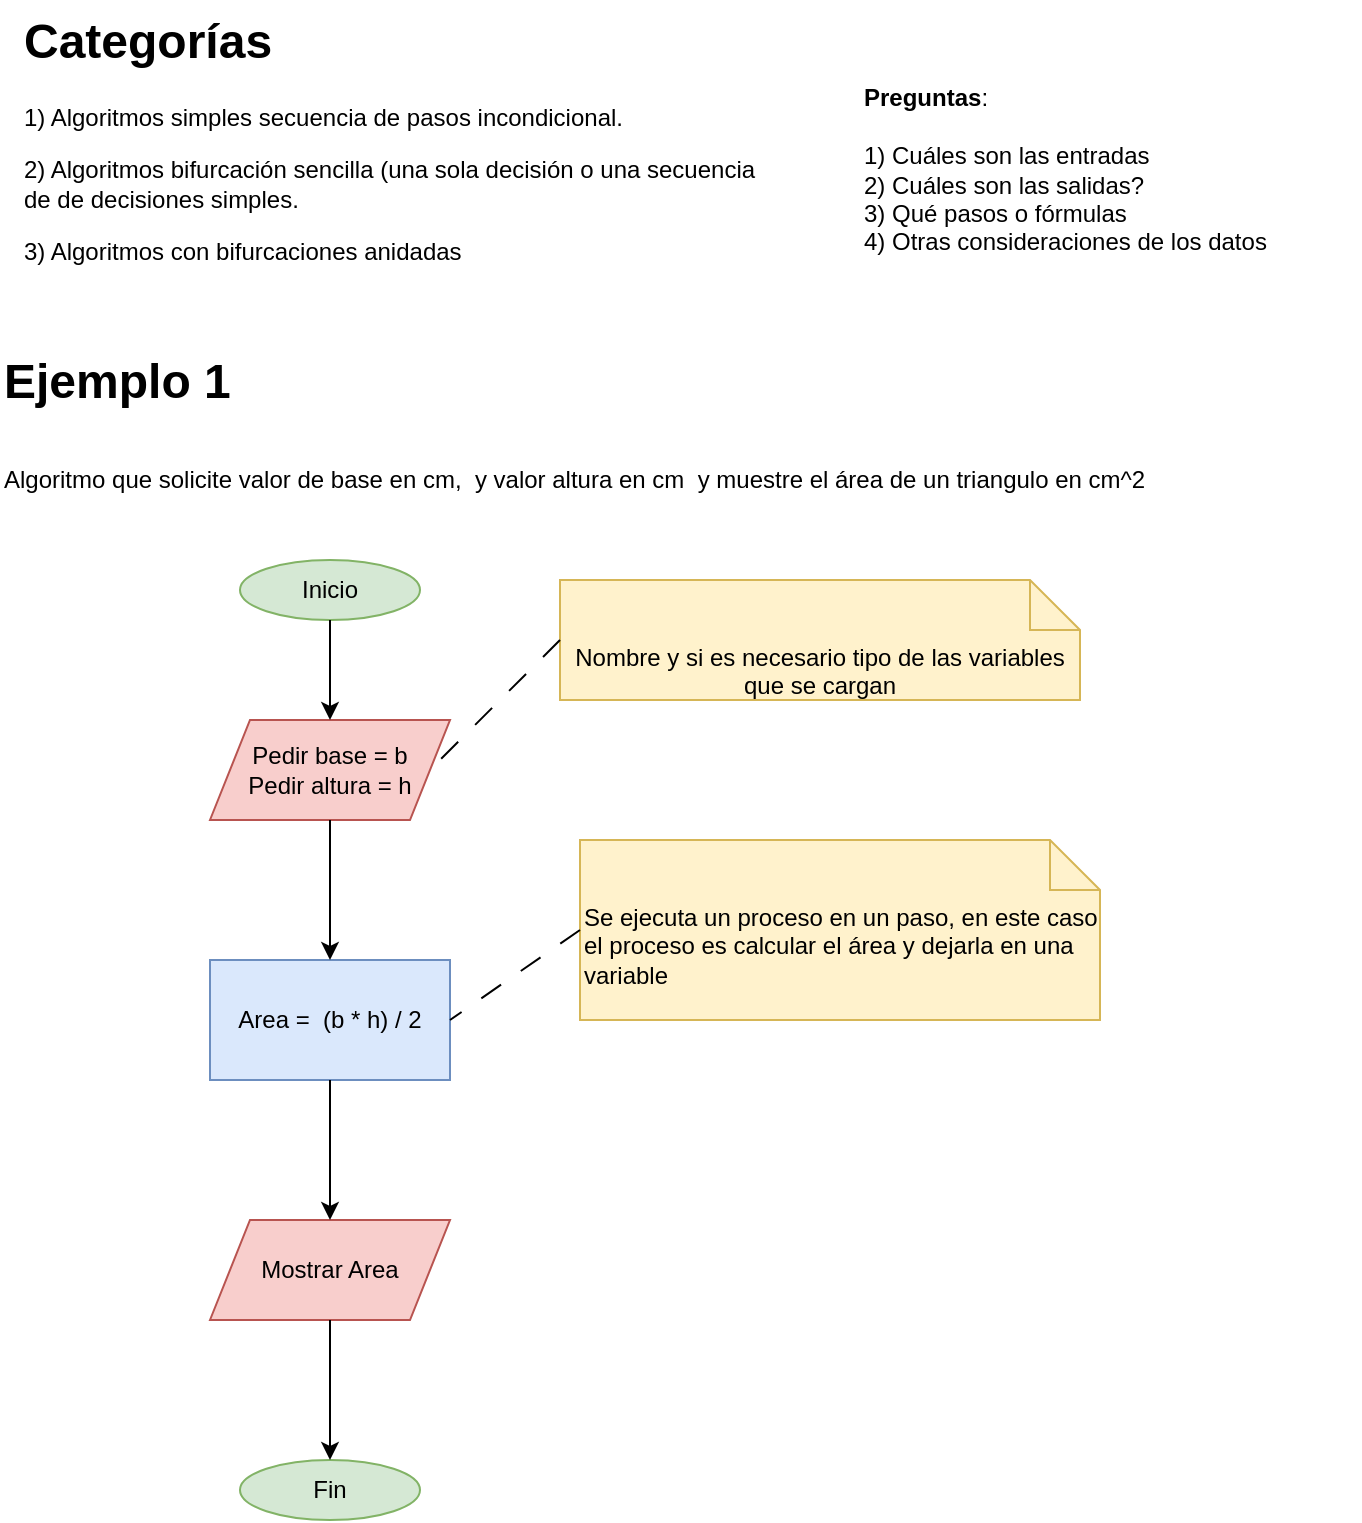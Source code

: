 <mxfile version="24.7.17" pages="4">
  <diagram name="Ej01" id="gvR9lcWLGUUtV0-4tiTC">
    <mxGraphModel dx="1914" dy="746" grid="1" gridSize="10" guides="1" tooltips="1" connect="1" arrows="1" fold="1" page="1" pageScale="1" pageWidth="850" pageHeight="1100" math="0" shadow="0">
      <root>
        <mxCell id="0" />
        <mxCell id="1" parent="0" />
        <mxCell id="eNNaxeApHNwDLzMNDK6x-1" value="&lt;h1 style=&quot;margin-top: 0px;&quot;&gt;Categorías&lt;/h1&gt;&lt;p&gt;1) Algoritmos simples secuencia de pasos incondicional.&lt;/p&gt;&lt;p&gt;2) Algoritmos bifurcación sencilla (una sola decisión o una secuencia de de decisiones simples.&lt;/p&gt;&lt;p&gt;3) Algoritmos con bifurcaciones anidadas&lt;/p&gt;&lt;p&gt;&lt;br&gt;&lt;/p&gt;" style="text;html=1;whiteSpace=wrap;overflow=hidden;rounded=0;" vertex="1" parent="1">
          <mxGeometry x="190" y="10" width="370" height="170" as="geometry" />
        </mxCell>
        <mxCell id="eNNaxeApHNwDLzMNDK6x-2" value="&lt;h1 style=&quot;margin-top: 0px;&quot;&gt;&lt;span style=&quot;background-color: initial;&quot;&gt;Ejemplo 1&lt;/span&gt;&lt;/h1&gt;&lt;h1 style=&quot;margin-top: 0px;&quot;&gt;&lt;span style=&quot;font-size: 12px; font-weight: 400;&quot;&gt;Algoritmo que solicite valor de base en cm,&amp;nbsp; y valor altura en cm&amp;nbsp; y muestre el área de un triangulo en cm^2&lt;/span&gt;&lt;/h1&gt;" style="text;html=1;whiteSpace=wrap;overflow=hidden;rounded=0;" vertex="1" parent="1">
          <mxGeometry x="180" y="180" width="585" height="100" as="geometry" />
        </mxCell>
        <mxCell id="eNNaxeApHNwDLzMNDK6x-3" value="&lt;b&gt;Preguntas&lt;/b&gt;:&lt;div&gt;&lt;br&gt;&lt;/div&gt;&lt;div&gt;1) Cuáles son las entradas&lt;br&gt;2) Cuáles son las salidas?&lt;br&gt;3) Qué pasos o fórmulas&lt;br&gt;4) Otras consideraciones de los datos&lt;/div&gt;" style="text;html=1;align=left;verticalAlign=middle;whiteSpace=wrap;rounded=0;" vertex="1" parent="1">
          <mxGeometry x="610" y="30" width="250" height="130" as="geometry" />
        </mxCell>
        <mxCell id="eNNaxeApHNwDLzMNDK6x-4" value="Inicio" style="ellipse;whiteSpace=wrap;html=1;fillColor=#d5e8d4;strokeColor=#82b366;" vertex="1" parent="1">
          <mxGeometry x="300" y="290" width="90" height="30" as="geometry" />
        </mxCell>
        <mxCell id="eNNaxeApHNwDLzMNDK6x-5" value="Pedir base = b&lt;div&gt;Pedir altura = h&lt;/div&gt;" style="shape=parallelogram;perimeter=parallelogramPerimeter;whiteSpace=wrap;html=1;fixedSize=1;fillColor=#f8cecc;strokeColor=#b85450;" vertex="1" parent="1">
          <mxGeometry x="285" y="370" width="120" height="50" as="geometry" />
        </mxCell>
        <mxCell id="eNNaxeApHNwDLzMNDK6x-6" value="Nombre y si es necesario tipo de las variables que se cargan" style="shape=note2;boundedLbl=1;whiteSpace=wrap;html=1;size=25;verticalAlign=top;align=center;fillColor=#fff2cc;strokeColor=#d6b656;" vertex="1" parent="1">
          <mxGeometry x="460" y="300" width="260" height="60" as="geometry" />
        </mxCell>
        <mxCell id="eNNaxeApHNwDLzMNDK6x-7" value="" style="endArrow=none;html=1;rounded=0;exitX=0;exitY=0.5;exitDx=0;exitDy=0;exitPerimeter=0;entryX=1;entryY=0.5;entryDx=0;entryDy=0;dashed=1;dashPattern=12 12;endFill=0;" edge="1" parent="1" source="eNNaxeApHNwDLzMNDK6x-6" target="eNNaxeApHNwDLzMNDK6x-5">
          <mxGeometry width="50" height="50" relative="1" as="geometry">
            <mxPoint x="410" y="410" as="sourcePoint" />
            <mxPoint x="460" y="360" as="targetPoint" />
          </mxGeometry>
        </mxCell>
        <mxCell id="eNNaxeApHNwDLzMNDK6x-8" value="" style="endArrow=classic;html=1;rounded=0;exitX=0.5;exitY=1;exitDx=0;exitDy=0;entryX=0.5;entryY=0;entryDx=0;entryDy=0;" edge="1" parent="1" source="eNNaxeApHNwDLzMNDK6x-4" target="eNNaxeApHNwDLzMNDK6x-5">
          <mxGeometry width="50" height="50" relative="1" as="geometry">
            <mxPoint x="410" y="460" as="sourcePoint" />
            <mxPoint x="460" y="410" as="targetPoint" />
          </mxGeometry>
        </mxCell>
        <mxCell id="eNNaxeApHNwDLzMNDK6x-10" value="Area =&amp;nbsp; (b * h) / 2" style="rounded=0;whiteSpace=wrap;html=1;fillColor=#dae8fc;strokeColor=#6c8ebf;" vertex="1" parent="1">
          <mxGeometry x="285" y="490" width="120" height="60" as="geometry" />
        </mxCell>
        <mxCell id="eNNaxeApHNwDLzMNDK6x-11" value="" style="endArrow=classic;html=1;rounded=0;exitX=0.5;exitY=1;exitDx=0;exitDy=0;entryX=0.5;entryY=0;entryDx=0;entryDy=0;" edge="1" parent="1" source="eNNaxeApHNwDLzMNDK6x-5" target="eNNaxeApHNwDLzMNDK6x-10">
          <mxGeometry width="50" height="50" relative="1" as="geometry">
            <mxPoint x="460" y="490" as="sourcePoint" />
            <mxPoint x="510" y="440" as="targetPoint" />
          </mxGeometry>
        </mxCell>
        <mxCell id="eNNaxeApHNwDLzMNDK6x-12" value="Se ejecuta un proceso en un paso, en este caso el proceso es calcular el área y dejarla en una variable" style="shape=note2;boundedLbl=1;whiteSpace=wrap;html=1;size=25;verticalAlign=top;align=left;fillColor=#fff2cc;strokeColor=#d6b656;" vertex="1" parent="1">
          <mxGeometry x="470" y="430" width="260" height="90" as="geometry" />
        </mxCell>
        <mxCell id="eNNaxeApHNwDLzMNDK6x-13" value="" style="endArrow=none;html=1;rounded=0;exitX=0;exitY=0.5;exitDx=0;exitDy=0;exitPerimeter=0;entryX=1;entryY=0.5;entryDx=0;entryDy=0;dashed=1;dashPattern=12 12;endFill=0;" edge="1" parent="1" source="eNNaxeApHNwDLzMNDK6x-12" target="eNNaxeApHNwDLzMNDK6x-10">
          <mxGeometry width="50" height="50" relative="1" as="geometry">
            <mxPoint x="505" y="510" as="sourcePoint" />
            <mxPoint x="440" y="575" as="targetPoint" />
          </mxGeometry>
        </mxCell>
        <mxCell id="eNNaxeApHNwDLzMNDK6x-14" value="Mostrar Area" style="shape=parallelogram;perimeter=parallelogramPerimeter;whiteSpace=wrap;html=1;fixedSize=1;fillColor=#f8cecc;strokeColor=#b85450;" vertex="1" parent="1">
          <mxGeometry x="285" y="620" width="120" height="50" as="geometry" />
        </mxCell>
        <mxCell id="eNNaxeApHNwDLzMNDK6x-15" value="" style="endArrow=classic;html=1;rounded=0;exitX=0.5;exitY=1;exitDx=0;exitDy=0;entryX=0.5;entryY=0;entryDx=0;entryDy=0;" edge="1" parent="1" source="eNNaxeApHNwDLzMNDK6x-10" target="eNNaxeApHNwDLzMNDK6x-14">
          <mxGeometry width="50" height="50" relative="1" as="geometry">
            <mxPoint x="420" y="650" as="sourcePoint" />
            <mxPoint x="470" y="600" as="targetPoint" />
          </mxGeometry>
        </mxCell>
        <mxCell id="eNNaxeApHNwDLzMNDK6x-17" value="Fin" style="ellipse;whiteSpace=wrap;html=1;fillColor=#d5e8d4;strokeColor=#82b366;" vertex="1" parent="1">
          <mxGeometry x="300" y="740" width="90" height="30" as="geometry" />
        </mxCell>
        <mxCell id="eNNaxeApHNwDLzMNDK6x-22" value="" style="endArrow=classic;html=1;rounded=0;exitX=0.5;exitY=1;exitDx=0;exitDy=0;entryX=0.5;entryY=0;entryDx=0;entryDy=0;" edge="1" parent="1" source="eNNaxeApHNwDLzMNDK6x-14" target="eNNaxeApHNwDLzMNDK6x-17">
          <mxGeometry width="50" height="50" relative="1" as="geometry">
            <mxPoint x="460" y="690" as="sourcePoint" />
            <mxPoint x="510" y="640" as="targetPoint" />
          </mxGeometry>
        </mxCell>
      </root>
    </mxGraphModel>
  </diagram>
  <diagram id="E7kY9TZxMM1eOmPNejgh" name="Ej02">
    <mxGraphModel dx="1242" dy="622" grid="1" gridSize="10" guides="1" tooltips="1" connect="1" arrows="1" fold="1" page="1" pageScale="1" pageWidth="850" pageHeight="1100" math="0" shadow="0">
      <root>
        <mxCell id="0" />
        <mxCell id="1" parent="0" />
        <mxCell id="6cpL_3ekAFu8Evv3fVo5-1" value="&lt;span id=&quot;docs-internal-guid-0da68c1e-7fff-9758-93b4-5a673a0d1eb8&quot;&gt;&lt;p style=&quot;line-height:1.38;margin-top:0pt;margin-bottom:0pt;&quot; dir=&quot;ltr&quot;&gt;&lt;br&gt;&lt;/p&gt;&lt;/span&gt;" style="text;html=1;align=center;verticalAlign=middle;whiteSpace=wrap;rounded=0;" vertex="1" parent="1">
          <mxGeometry x="10" y="40" width="530" height="30" as="geometry" />
        </mxCell>
        <mxCell id="39bDDC7hJBlKOrmCwQ7o-1" value="&lt;h1 style=&quot;margin-top: 0px;&quot;&gt;&lt;span style=&quot;background-color: initial;&quot;&gt;Ejemplo 2&lt;/span&gt;&lt;/h1&gt;&lt;h1 style=&quot;margin-top: 0px;&quot;&gt;&lt;span style=&quot;font-size: 12px; font-weight: 400;&quot;&gt;Calcular e imprimir la suma y promedio de 4 números (&lt;/span&gt;&lt;span style=&quot;font-size: 12px;&quot;&gt;acumulador&lt;/span&gt;&lt;span style=&quot;font-size: 12px;&quot;&gt;&lt;span style=&quot;font-weight: 400;&quot;&gt;)&amp;nbsp;&lt;/span&gt;&lt;br&gt;acumulador&lt;/span&gt;&lt;span style=&quot;font-size: 12px; font-weight: 400;&quot;&gt; = variable que lleva el cálculo de algún valor a lo largo de los pasos del algoritmo&lt;br&gt;&lt;br&gt;&lt;/span&gt;&lt;/h1&gt;&lt;div&gt;&lt;span style=&quot;font-size: 12px; font-weight: 400;&quot;&gt;&amp;nbsp; &amp;nbsp; &amp;nbsp; &amp;nbsp;&amp;nbsp;&lt;/span&gt;&lt;/div&gt;&lt;h1 style=&quot;margin-top: 0px;&quot;&gt;&lt;br&gt;&lt;/h1&gt;" style="text;html=1;whiteSpace=wrap;overflow=hidden;rounded=0;" vertex="1" parent="1">
          <mxGeometry x="30" y="30" width="590" height="120" as="geometry" />
        </mxCell>
        <mxCell id="F-HydOEPbcyujN-EABvA-1" value="Inicio" style="ellipse;whiteSpace=wrap;html=1;fillColor=#d5e8d4;strokeColor=#82b366;" vertex="1" parent="1">
          <mxGeometry x="30" y="180" width="90" height="30" as="geometry" />
        </mxCell>
        <mxCell id="IbAT1s43pq5PvNWWX5rA-1" value="Fin" style="ellipse;whiteSpace=wrap;html=1;fillColor=#d5e8d4;strokeColor=#82b366;" vertex="1" parent="1">
          <mxGeometry x="30" y="230" width="90" height="30" as="geometry" />
        </mxCell>
        <mxCell id="bYXZvtWg1J8Y0zEOTFwA-1" value="Pedir v1" style="shape=parallelogram;perimeter=parallelogramPerimeter;whiteSpace=wrap;html=1;fixedSize=1;fillColor=#f8cecc;strokeColor=#b85450;" vertex="1" parent="1">
          <mxGeometry x="325" y="350" width="120" height="50" as="geometry" />
        </mxCell>
        <mxCell id="FpBgJIiLAKac_dRpIhcQ-1" value="Area =&amp;nbsp; (b * h) / 2" style="rounded=0;whiteSpace=wrap;html=1;fillColor=#dae8fc;strokeColor=#6c8ebf;" vertex="1" parent="1">
          <mxGeometry x="30" y="370" width="120" height="60" as="geometry" />
        </mxCell>
        <mxCell id="FpBgJIiLAKac_dRpIhcQ-2" value="Inicio" style="ellipse;whiteSpace=wrap;html=1;fillColor=#d5e8d4;strokeColor=#82b366;" vertex="1" parent="1">
          <mxGeometry x="340" y="160" width="90" height="30" as="geometry" />
        </mxCell>
        <mxCell id="tCx-ndb7GRuOgV1fAfH6-1" value="En cada paso del cálculo se pide un único valor" style="shape=note2;boundedLbl=1;whiteSpace=wrap;html=1;size=25;verticalAlign=top;align=left;fillColor=#fff2cc;strokeColor=#d6b656;" vertex="1" parent="1">
          <mxGeometry x="660" y="280" width="260" height="90" as="geometry" />
        </mxCell>
        <mxCell id="tCx-ndb7GRuOgV1fAfH6-2" value="" style="endArrow=none;html=1;rounded=0;exitX=0;exitY=0.5;exitDx=0;exitDy=0;exitPerimeter=0;entryX=1;entryY=0.5;entryDx=0;entryDy=0;dashed=1;dashPattern=12 12;endFill=0;" edge="1" parent="1" source="tCx-ndb7GRuOgV1fAfH6-1" target="bYXZvtWg1J8Y0zEOTFwA-1">
          <mxGeometry width="50" height="50" relative="1" as="geometry">
            <mxPoint x="590" y="260" as="sourcePoint" />
            <mxPoint x="490" y="270" as="targetPoint" />
          </mxGeometry>
        </mxCell>
        <mxCell id="tCx-ndb7GRuOgV1fAfH6-3" value="Pedir v1" style="shape=parallelogram;perimeter=parallelogramPerimeter;whiteSpace=wrap;html=1;fixedSize=1;fillColor=#f8cecc;strokeColor=#b85450;" vertex="1" parent="1">
          <mxGeometry x="30" y="300" width="120" height="50" as="geometry" />
        </mxCell>
        <mxCell id="tCx-ndb7GRuOgV1fAfH6-4" value="Suma = 0" style="rounded=0;whiteSpace=wrap;html=1;fillColor=#dae8fc;strokeColor=#6c8ebf;" vertex="1" parent="1">
          <mxGeometry x="325" y="230" width="120" height="60" as="geometry" />
        </mxCell>
        <mxCell id="tCx-ndb7GRuOgV1fAfH6-5" value="Suma = un acumulador que en cada paso llevará la sima parcial de los números ingresados" style="shape=note2;boundedLbl=1;whiteSpace=wrap;html=1;size=25;verticalAlign=top;align=left;fillColor=#fff2cc;strokeColor=#d6b656;" vertex="1" parent="1">
          <mxGeometry x="620" y="130" width="260" height="90" as="geometry" />
        </mxCell>
        <mxCell id="tCx-ndb7GRuOgV1fAfH6-6" value="" style="endArrow=none;html=1;rounded=0;exitX=0;exitY=0.5;exitDx=0;exitDy=0;exitPerimeter=0;dashed=1;dashPattern=12 12;endFill=0;" edge="1" parent="1" source="tCx-ndb7GRuOgV1fAfH6-5" target="tCx-ndb7GRuOgV1fAfH6-4">
          <mxGeometry width="50" height="50" relative="1" as="geometry">
            <mxPoint x="585" y="110" as="sourcePoint" />
            <mxPoint x="445" y="230" as="targetPoint" />
          </mxGeometry>
        </mxCell>
        <mxCell id="Pkx32tdZMKnvmVyoE59O-1" value="" style="endArrow=classic;html=1;rounded=0;exitX=0.5;exitY=1;exitDx=0;exitDy=0;entryX=0.5;entryY=0;entryDx=0;entryDy=0;" edge="1" parent="1" source="FpBgJIiLAKac_dRpIhcQ-2" target="tCx-ndb7GRuOgV1fAfH6-4">
          <mxGeometry width="50" height="50" relative="1" as="geometry">
            <mxPoint x="440" y="460" as="sourcePoint" />
            <mxPoint x="490" y="410" as="targetPoint" />
          </mxGeometry>
        </mxCell>
        <mxCell id="Pkx32tdZMKnvmVyoE59O-2" value="" style="endArrow=classic;html=1;rounded=0;exitX=0.5;exitY=1;exitDx=0;exitDy=0;entryX=0.5;entryY=0;entryDx=0;entryDy=0;" edge="1" parent="1" source="tCx-ndb7GRuOgV1fAfH6-4" target="bYXZvtWg1J8Y0zEOTFwA-1">
          <mxGeometry width="50" height="50" relative="1" as="geometry">
            <mxPoint x="420" y="390" as="sourcePoint" />
            <mxPoint x="385" y="350" as="targetPoint" />
          </mxGeometry>
        </mxCell>
        <mxCell id="Pkx32tdZMKnvmVyoE59O-3" value="Suma = Suma + v1" style="rounded=0;whiteSpace=wrap;html=1;fillColor=#dae8fc;strokeColor=#6c8ebf;" vertex="1" parent="1">
          <mxGeometry x="325" y="480" width="120" height="60" as="geometry" />
        </mxCell>
        <mxCell id="Pkx32tdZMKnvmVyoE59O-4" value="" style="endArrow=classic;html=1;rounded=0;exitX=0.5;exitY=1;exitDx=0;exitDy=0;entryX=0.5;entryY=0;entryDx=0;entryDy=0;" edge="1" parent="1" source="bYXZvtWg1J8Y0zEOTFwA-1" target="Pkx32tdZMKnvmVyoE59O-3">
          <mxGeometry width="50" height="50" relative="1" as="geometry">
            <mxPoint x="384.41" y="430" as="sourcePoint" />
            <mxPoint x="384" y="460" as="targetPoint" />
          </mxGeometry>
        </mxCell>
        <mxCell id="Pkx32tdZMKnvmVyoE59O-5" value="Acumulación del valor v1 en la suma" style="shape=note2;boundedLbl=1;whiteSpace=wrap;html=1;size=25;verticalAlign=top;align=left;fillColor=#fff2cc;strokeColor=#d6b656;" vertex="1" parent="1">
          <mxGeometry x="670" y="400" width="260" height="90" as="geometry" />
        </mxCell>
        <mxCell id="Pkx32tdZMKnvmVyoE59O-6" value="" style="endArrow=none;html=1;rounded=0;exitX=0;exitY=0.5;exitDx=0;exitDy=0;exitPerimeter=0;entryX=1;entryY=0.5;entryDx=0;entryDy=0;dashed=1;dashPattern=12 12;endFill=0;" edge="1" parent="1" source="Pkx32tdZMKnvmVyoE59O-5" target="Pkx32tdZMKnvmVyoE59O-3">
          <mxGeometry width="50" height="50" relative="1" as="geometry">
            <mxPoint x="600" y="380" as="sourcePoint" />
            <mxPoint x="430" y="510" as="targetPoint" />
          </mxGeometry>
        </mxCell>
        <mxCell id="Pkx32tdZMKnvmVyoE59O-7" value="Pedir v2" style="shape=parallelogram;perimeter=parallelogramPerimeter;whiteSpace=wrap;html=1;fixedSize=1;fillColor=#f8cecc;strokeColor=#b85450;" vertex="1" parent="1">
          <mxGeometry x="325" y="600" width="120" height="50" as="geometry" />
        </mxCell>
        <mxCell id="Pkx32tdZMKnvmVyoE59O-8" value="Suma = Suma + v2" style="rounded=0;whiteSpace=wrap;html=1;fillColor=#dae8fc;strokeColor=#6c8ebf;" vertex="1" parent="1">
          <mxGeometry x="325" y="730" width="120" height="60" as="geometry" />
        </mxCell>
        <mxCell id="Pkx32tdZMKnvmVyoE59O-9" value="" style="endArrow=classic;html=1;rounded=0;exitX=0.5;exitY=1;exitDx=0;exitDy=0;entryX=0.5;entryY=0;entryDx=0;entryDy=0;" edge="1" parent="1" source="Pkx32tdZMKnvmVyoE59O-7" target="Pkx32tdZMKnvmVyoE59O-8">
          <mxGeometry width="50" height="50" relative="1" as="geometry">
            <mxPoint x="384.41" y="680" as="sourcePoint" />
            <mxPoint x="384" y="710" as="targetPoint" />
          </mxGeometry>
        </mxCell>
        <mxCell id="Pkx32tdZMKnvmVyoE59O-10" value="" style="endArrow=classic;html=1;rounded=0;exitX=0.5;exitY=1;exitDx=0;exitDy=0;entryX=0.5;entryY=0;entryDx=0;entryDy=0;" edge="1" parent="1" source="Pkx32tdZMKnvmVyoE59O-3" target="Pkx32tdZMKnvmVyoE59O-7">
          <mxGeometry width="50" height="50" relative="1" as="geometry">
            <mxPoint x="510" y="540" as="sourcePoint" />
            <mxPoint x="510" y="620" as="targetPoint" />
          </mxGeometry>
        </mxCell>
        <mxCell id="Pkx32tdZMKnvmVyoE59O-11" value="Suma = Suma + v3" style="rounded=0;whiteSpace=wrap;html=1;fillColor=#dae8fc;strokeColor=#6c8ebf;" vertex="1" parent="1">
          <mxGeometry x="325" y="980" width="120" height="60" as="geometry" />
        </mxCell>
        <mxCell id="Pkx32tdZMKnvmVyoE59O-13" value="Pedir v3" style="shape=parallelogram;perimeter=parallelogramPerimeter;whiteSpace=wrap;html=1;fixedSize=1;fillColor=#f8cecc;strokeColor=#b85450;" vertex="1" parent="1">
          <mxGeometry x="325" y="860" width="120" height="50" as="geometry" />
        </mxCell>
        <mxCell id="Pkx32tdZMKnvmVyoE59O-14" value="Suma = Suma + v4" style="rounded=0;whiteSpace=wrap;html=1;fillColor=#dae8fc;strokeColor=#6c8ebf;" vertex="1" parent="1">
          <mxGeometry x="325" y="1210" width="120" height="60" as="geometry" />
        </mxCell>
        <mxCell id="Pkx32tdZMKnvmVyoE59O-16" value="" style="endArrow=classic;html=1;rounded=0;exitX=0.5;exitY=1;exitDx=0;exitDy=0;entryX=0.5;entryY=0;entryDx=0;entryDy=0;" edge="1" parent="1" source="Pkx32tdZMKnvmVyoE59O-8" target="Pkx32tdZMKnvmVyoE59O-13">
          <mxGeometry width="50" height="50" relative="1" as="geometry">
            <mxPoint x="490" y="940" as="sourcePoint" />
            <mxPoint x="540" y="890" as="targetPoint" />
          </mxGeometry>
        </mxCell>
        <mxCell id="Pkx32tdZMKnvmVyoE59O-17" value="" style="endArrow=classic;html=1;rounded=0;exitX=0.5;exitY=1;exitDx=0;exitDy=0;entryX=0.5;entryY=0;entryDx=0;entryDy=0;" edge="1" parent="1" source="Pkx32tdZMKnvmVyoE59O-13" target="Pkx32tdZMKnvmVyoE59O-11">
          <mxGeometry width="50" height="50" relative="1" as="geometry">
            <mxPoint x="470" y="950" as="sourcePoint" />
            <mxPoint x="520" y="900" as="targetPoint" />
          </mxGeometry>
        </mxCell>
        <mxCell id="Pkx32tdZMKnvmVyoE59O-18" value="Pedir v4" style="shape=parallelogram;perimeter=parallelogramPerimeter;whiteSpace=wrap;html=1;fixedSize=1;fillColor=#f8cecc;strokeColor=#b85450;" vertex="1" parent="1">
          <mxGeometry x="325" y="1100" width="120" height="50" as="geometry" />
        </mxCell>
        <mxCell id="Pkx32tdZMKnvmVyoE59O-19" value="" style="endArrow=classic;html=1;rounded=0;exitX=0.5;exitY=1;exitDx=0;exitDy=0;entryX=0.5;entryY=0;entryDx=0;entryDy=0;" edge="1" parent="1" source="Pkx32tdZMKnvmVyoE59O-11" target="Pkx32tdZMKnvmVyoE59O-18">
          <mxGeometry width="50" height="50" relative="1" as="geometry">
            <mxPoint x="395" y="920" as="sourcePoint" />
            <mxPoint x="395" y="990" as="targetPoint" />
          </mxGeometry>
        </mxCell>
        <mxCell id="Pkx32tdZMKnvmVyoE59O-20" value="" style="endArrow=classic;html=1;rounded=0;exitX=0.5;exitY=1;exitDx=0;exitDy=0;entryX=0.5;entryY=0;entryDx=0;entryDy=0;" edge="1" parent="1" source="Pkx32tdZMKnvmVyoE59O-18" target="Pkx32tdZMKnvmVyoE59O-14">
          <mxGeometry width="50" height="50" relative="1" as="geometry">
            <mxPoint x="530" y="1160" as="sourcePoint" />
            <mxPoint x="530" y="1220" as="targetPoint" />
          </mxGeometry>
        </mxCell>
        <mxCell id="Pkx32tdZMKnvmVyoE59O-21" value="Promedio = (Suma / 4)" style="rounded=0;whiteSpace=wrap;html=1;fillColor=#dae8fc;strokeColor=#6c8ebf;" vertex="1" parent="1">
          <mxGeometry x="325" y="1350" width="120" height="60" as="geometry" />
        </mxCell>
        <mxCell id="Pkx32tdZMKnvmVyoE59O-22" value="" style="endArrow=classic;html=1;rounded=0;exitX=0.5;exitY=1;exitDx=0;exitDy=0;entryX=0.5;entryY=0;entryDx=0;entryDy=0;" edge="1" parent="1" source="Pkx32tdZMKnvmVyoE59O-14" target="Pkx32tdZMKnvmVyoE59O-21">
          <mxGeometry width="50" height="50" relative="1" as="geometry">
            <mxPoint x="395" y="1160" as="sourcePoint" />
            <mxPoint x="395" y="1220" as="targetPoint" />
          </mxGeometry>
        </mxCell>
        <mxCell id="Pkx32tdZMKnvmVyoE59O-23" value="Imprimir Promedio" style="shape=parallelogram;perimeter=parallelogramPerimeter;whiteSpace=wrap;html=1;fixedSize=1;fillColor=#f8cecc;strokeColor=#b85450;" vertex="1" parent="1">
          <mxGeometry x="325" y="1470" width="120" height="50" as="geometry" />
        </mxCell>
        <mxCell id="Pkx32tdZMKnvmVyoE59O-24" value="" style="endArrow=classic;html=1;rounded=0;exitX=0.5;exitY=1;exitDx=0;exitDy=0;entryX=0.5;entryY=0;entryDx=0;entryDy=0;" edge="1" parent="1" source="Pkx32tdZMKnvmVyoE59O-21" target="Pkx32tdZMKnvmVyoE59O-23">
          <mxGeometry width="50" height="50" relative="1" as="geometry">
            <mxPoint x="480" y="1490" as="sourcePoint" />
            <mxPoint x="530" y="1440" as="targetPoint" />
          </mxGeometry>
        </mxCell>
        <mxCell id="Pkx32tdZMKnvmVyoE59O-25" value="Fin" style="ellipse;whiteSpace=wrap;html=1;fillColor=#d5e8d4;strokeColor=#82b366;" vertex="1" parent="1">
          <mxGeometry x="340" y="1570" width="90" height="30" as="geometry" />
        </mxCell>
        <mxCell id="Pkx32tdZMKnvmVyoE59O-26" value="" style="endArrow=classic;html=1;rounded=0;exitX=0.5;exitY=1;exitDx=0;exitDy=0;" edge="1" parent="1" source="Pkx32tdZMKnvmVyoE59O-23">
          <mxGeometry width="50" height="50" relative="1" as="geometry">
            <mxPoint x="560" y="1580" as="sourcePoint" />
            <mxPoint x="385" y="1570" as="targetPoint" />
          </mxGeometry>
        </mxCell>
      </root>
    </mxGraphModel>
  </diagram>
  <diagram name="Ej03" id="mZn7N4eGzSdjq2nuLCqc">
    <mxGraphModel dx="1490" dy="746" grid="1" gridSize="10" guides="1" tooltips="1" connect="1" arrows="1" fold="1" page="1" pageScale="1" pageWidth="850" pageHeight="1100" math="0" shadow="0">
      <root>
        <mxCell id="nz0VDU7MhEId6jH-QIBK-0" />
        <mxCell id="nz0VDU7MhEId6jH-QIBK-1" parent="nz0VDU7MhEId6jH-QIBK-0" />
        <mxCell id="nz0VDU7MhEId6jH-QIBK-2" value="&lt;span id=&quot;docs-internal-guid-0da68c1e-7fff-9758-93b4-5a673a0d1eb8&quot;&gt;&lt;p style=&quot;line-height:1.38;margin-top:0pt;margin-bottom:0pt;&quot; dir=&quot;ltr&quot;&gt;&lt;br&gt;&lt;/p&gt;&lt;/span&gt;" style="text;html=1;align=center;verticalAlign=middle;whiteSpace=wrap;rounded=0;" vertex="1" parent="nz0VDU7MhEId6jH-QIBK-1">
          <mxGeometry x="10" y="40" width="530" height="30" as="geometry" />
        </mxCell>
        <mxCell id="nz0VDU7MhEId6jH-QIBK-3" value="&lt;h1 style=&quot;margin-top: 0px;&quot;&gt;&lt;span style=&quot;background-color: initial;&quot;&gt;Ejemplo 3&lt;/span&gt;&lt;/h1&gt;&lt;h1 style=&quot;margin-top: 0px;&quot;&gt;&lt;span style=&quot;font-size: 12px; font-weight: 400;&quot;&gt;Se leen 4 edades de personas, mostrar cuántas personas son menores de edad (edad &amp;lt; 18)&amp;nbsp; (&lt;/span&gt;&lt;span style=&quot;font-size: 12px;&quot;&gt;Contandor&lt;/span&gt;&lt;span style=&quot;font-size: 12px; font-weight: 400;&quot;&gt;)&lt;br&gt;&lt;/span&gt;&lt;span style=&quot;background-color: initial; font-size: 12px; font-weight: 400;&quot;&gt;contador = variable que hace un conteo en cada paso que se cuente se incrementa o decrementa ecantidades fijas&lt;/span&gt;&lt;/h1&gt;&lt;h1 style=&quot;margin-top: 0px;&quot;&gt;&lt;span style=&quot;font-size: 12px; font-weight: 400;&quot;&gt;&lt;br&gt;&lt;/span&gt;&lt;/h1&gt;&lt;div&gt;&lt;span style=&quot;font-size: 12px; font-weight: 400;&quot;&gt;&amp;nbsp; &amp;nbsp; &amp;nbsp; &amp;nbsp;&amp;nbsp;&lt;/span&gt;&lt;/div&gt;&lt;h1 style=&quot;margin-top: 0px;&quot;&gt;&lt;br&gt;&lt;/h1&gt;" style="text;html=1;whiteSpace=wrap;overflow=hidden;rounded=0;" vertex="1" parent="nz0VDU7MhEId6jH-QIBK-1">
          <mxGeometry x="30" y="30" width="590" height="140" as="geometry" />
        </mxCell>
        <mxCell id="nz0VDU7MhEId6jH-QIBK-4" value="Inicio" style="ellipse;whiteSpace=wrap;html=1;fillColor=#d5e8d4;strokeColor=#82b366;" vertex="1" parent="nz0VDU7MhEId6jH-QIBK-1">
          <mxGeometry x="30" y="180" width="90" height="30" as="geometry" />
        </mxCell>
        <mxCell id="nz0VDU7MhEId6jH-QIBK-5" value="Fin" style="ellipse;whiteSpace=wrap;html=1;fillColor=#d5e8d4;strokeColor=#82b366;" vertex="1" parent="nz0VDU7MhEId6jH-QIBK-1">
          <mxGeometry x="30" y="230" width="90" height="30" as="geometry" />
        </mxCell>
        <mxCell id="nz0VDU7MhEId6jH-QIBK-7" value="TotalMenores = 0" style="rounded=0;whiteSpace=wrap;html=1;fillColor=#dae8fc;strokeColor=#6c8ebf;" vertex="1" parent="nz0VDU7MhEId6jH-QIBK-1">
          <mxGeometry x="295" y="260" width="120" height="60" as="geometry" />
        </mxCell>
        <mxCell id="nz0VDU7MhEId6jH-QIBK-8" value="Inicio" style="ellipse;whiteSpace=wrap;html=1;fillColor=#d5e8d4;strokeColor=#82b366;" vertex="1" parent="nz0VDU7MhEId6jH-QIBK-1">
          <mxGeometry x="310" y="180" width="90" height="30" as="geometry" />
        </mxCell>
        <mxCell id="nz0VDU7MhEId6jH-QIBK-9" value="En cada paso se pide la edad de una persona" style="shape=note2;boundedLbl=1;whiteSpace=wrap;html=1;size=25;verticalAlign=top;align=left;fillColor=#fff2cc;strokeColor=#d6b656;" vertex="1" parent="nz0VDU7MhEId6jH-QIBK-1">
          <mxGeometry x="660" y="280" width="260" height="90" as="geometry" />
        </mxCell>
        <mxCell id="nz0VDU7MhEId6jH-QIBK-10" value="" style="endArrow=none;html=1;rounded=0;exitX=0;exitY=0.5;exitDx=0;exitDy=0;exitPerimeter=0;entryX=1;entryY=0.5;entryDx=0;entryDy=0;dashed=1;dashPattern=12 12;endFill=0;" edge="1" parent="nz0VDU7MhEId6jH-QIBK-1" source="nz0VDU7MhEId6jH-QIBK-9" target="zxwyZ5Hl74ElhqaWMAD5-0">
          <mxGeometry width="50" height="50" relative="1" as="geometry">
            <mxPoint x="590" y="260" as="sourcePoint" />
            <mxPoint x="435" y="375" as="targetPoint" />
          </mxGeometry>
        </mxCell>
        <mxCell id="nz0VDU7MhEId6jH-QIBK-11" value="Pedir v1" style="shape=parallelogram;perimeter=parallelogramPerimeter;whiteSpace=wrap;html=1;fixedSize=1;fillColor=#f8cecc;strokeColor=#b85450;" vertex="1" parent="nz0VDU7MhEId6jH-QIBK-1">
          <mxGeometry x="30" y="300" width="120" height="50" as="geometry" />
        </mxCell>
        <mxCell id="nz0VDU7MhEId6jH-QIBK-13" value="Variable contador: La iniciamos en cero y la idea es que la vamos incrementando en 1 cada vez que se consiga una persona con edad &amp;lt; 18" style="shape=note2;boundedLbl=1;whiteSpace=wrap;html=1;size=25;verticalAlign=top;align=left;fillColor=#fff2cc;strokeColor=#d6b656;" vertex="1" parent="nz0VDU7MhEId6jH-QIBK-1">
          <mxGeometry x="620" y="130" width="260" height="90" as="geometry" />
        </mxCell>
        <mxCell id="nz0VDU7MhEId6jH-QIBK-14" value="" style="endArrow=none;html=1;rounded=0;exitX=0;exitY=0.5;exitDx=0;exitDy=0;exitPerimeter=0;dashed=1;dashPattern=12 12;endFill=0;entryX=1;entryY=0.5;entryDx=0;entryDy=0;" edge="1" parent="nz0VDU7MhEId6jH-QIBK-1" source="nz0VDU7MhEId6jH-QIBK-13" target="nz0VDU7MhEId6jH-QIBK-7">
          <mxGeometry width="50" height="50" relative="1" as="geometry">
            <mxPoint x="585" y="110" as="sourcePoint" />
            <mxPoint x="445" y="238.298" as="targetPoint" />
          </mxGeometry>
        </mxCell>
        <mxCell id="nz0VDU7MhEId6jH-QIBK-15" value="" style="endArrow=classic;html=1;rounded=0;exitX=0.5;exitY=1;exitDx=0;exitDy=0;entryX=0.5;entryY=0;entryDx=0;entryDy=0;" edge="1" parent="nz0VDU7MhEId6jH-QIBK-1" source="nz0VDU7MhEId6jH-QIBK-8" target="nz0VDU7MhEId6jH-QIBK-7">
          <mxGeometry width="50" height="50" relative="1" as="geometry">
            <mxPoint x="410" y="480" as="sourcePoint" />
            <mxPoint x="355" y="250" as="targetPoint" />
          </mxGeometry>
        </mxCell>
        <mxCell id="nz0VDU7MhEId6jH-QIBK-19" value="Verifico un valor booleano o &quot;pregunto&quot; si la condición es verdadera" style="shape=note2;boundedLbl=1;whiteSpace=wrap;html=1;size=25;verticalAlign=top;align=left;fillColor=#fff2cc;strokeColor=#d6b656;" vertex="1" parent="nz0VDU7MhEId6jH-QIBK-1">
          <mxGeometry x="660" y="390" width="260" height="90" as="geometry" />
        </mxCell>
        <mxCell id="nz0VDU7MhEId6jH-QIBK-20" value="" style="endArrow=none;html=1;rounded=0;exitX=0;exitY=0.5;exitDx=0;exitDy=0;exitPerimeter=0;dashed=1;dashPattern=12 12;endFill=0;entryX=1;entryY=0;entryDx=0;entryDy=0;" edge="1" parent="nz0VDU7MhEId6jH-QIBK-1" source="nz0VDU7MhEId6jH-QIBK-19" target="zxwyZ5Hl74ElhqaWMAD5-3">
          <mxGeometry width="50" height="50" relative="1" as="geometry">
            <mxPoint x="600" y="380" as="sourcePoint" />
            <mxPoint x="600" y="510" as="targetPoint" />
          </mxGeometry>
        </mxCell>
        <mxCell id="zxwyZ5Hl74ElhqaWMAD5-0" value="Pedir e1" style="shape=parallelogram;perimeter=parallelogramPerimeter;whiteSpace=wrap;html=1;fixedSize=1;fillColor=#f8cecc;strokeColor=#b85450;" vertex="1" parent="nz0VDU7MhEId6jH-QIBK-1">
          <mxGeometry x="295" y="370" width="120" height="50" as="geometry" />
        </mxCell>
        <mxCell id="zxwyZ5Hl74ElhqaWMAD5-1" value="" style="endArrow=classic;html=1;rounded=0;exitX=0.5;exitY=1;exitDx=0;exitDy=0;entryX=0.5;entryY=0;entryDx=0;entryDy=0;" edge="1" parent="nz0VDU7MhEId6jH-QIBK-1" source="nz0VDU7MhEId6jH-QIBK-7" target="zxwyZ5Hl74ElhqaWMAD5-0">
          <mxGeometry width="50" height="50" relative="1" as="geometry">
            <mxPoint x="440" y="380" as="sourcePoint" />
            <mxPoint x="490" y="330" as="targetPoint" />
          </mxGeometry>
        </mxCell>
        <mxCell id="zxwyZ5Hl74ElhqaWMAD5-2" value="e1 &amp;gt;= 18?" style="rhombus;whiteSpace=wrap;html=1;fillColor=#008a00;fontColor=#ffffff;strokeColor=#005700;" vertex="1" parent="nz0VDU7MhEId6jH-QIBK-1">
          <mxGeometry x="50" y="380" width="80" height="80" as="geometry" />
        </mxCell>
        <mxCell id="zxwyZ5Hl74ElhqaWMAD5-3" value="e1 &amp;lt; 18?" style="rhombus;whiteSpace=wrap;html=1;fillColor=#008a00;fontColor=#ffffff;strokeColor=#005700;" vertex="1" parent="nz0VDU7MhEId6jH-QIBK-1">
          <mxGeometry x="315" y="465" width="80" height="80" as="geometry" />
        </mxCell>
        <mxCell id="zxwyZ5Hl74ElhqaWMAD5-4" value="" style="endArrow=classic;html=1;rounded=0;exitX=0.5;exitY=1;exitDx=0;exitDy=0;entryX=0.5;entryY=0;entryDx=0;entryDy=0;" edge="1" parent="nz0VDU7MhEId6jH-QIBK-1" source="zxwyZ5Hl74ElhqaWMAD5-0" target="zxwyZ5Hl74ElhqaWMAD5-3">
          <mxGeometry width="50" height="50" relative="1" as="geometry">
            <mxPoint x="450" y="500" as="sourcePoint" />
            <mxPoint x="500" y="450" as="targetPoint" />
          </mxGeometry>
        </mxCell>
        <mxCell id="zxwyZ5Hl74ElhqaWMAD5-5" value="" style="endArrow=classic;html=1;rounded=0;exitX=1;exitY=0.5;exitDx=0;exitDy=0;entryX=0;entryY=0.5;entryDx=0;entryDy=0;" edge="1" parent="nz0VDU7MhEId6jH-QIBK-1" source="zxwyZ5Hl74ElhqaWMAD5-3" target="zxwyZ5Hl74ElhqaWMAD5-7">
          <mxGeometry width="50" height="50" relative="1" as="geometry">
            <mxPoint x="450" y="610" as="sourcePoint" />
            <mxPoint x="590" y="530" as="targetPoint" />
          </mxGeometry>
        </mxCell>
        <mxCell id="zxwyZ5Hl74ElhqaWMAD5-6" value="si" style="text;html=1;align=center;verticalAlign=middle;whiteSpace=wrap;rounded=0;" vertex="1" parent="nz0VDU7MhEId6jH-QIBK-1">
          <mxGeometry x="460" y="505" width="60" height="30" as="geometry" />
        </mxCell>
        <mxCell id="zxwyZ5Hl74ElhqaWMAD5-7" value="incremento contador&lt;br&gt;TotalMenores&amp;nbsp;= TotalMenores&amp;nbsp;&lt;span style=&quot;white-space: pre;&quot;&gt;&#x9;&lt;/span&gt;+ 1" style="rounded=0;whiteSpace=wrap;html=1;fillColor=#dae8fc;strokeColor=#6c8ebf;" vertex="1" parent="nz0VDU7MhEId6jH-QIBK-1">
          <mxGeometry x="580" y="475" width="120" height="60" as="geometry" />
        </mxCell>
        <mxCell id="zxwyZ5Hl74ElhqaWMAD5-8" value="" style="endArrow=classic;html=1;rounded=0;exitX=0.5;exitY=1;exitDx=0;exitDy=0;" edge="1" parent="nz0VDU7MhEId6jH-QIBK-1" source="zxwyZ5Hl74ElhqaWMAD5-3" target="zxwyZ5Hl74ElhqaWMAD5-10">
          <mxGeometry width="50" height="50" relative="1" as="geometry">
            <mxPoint x="320" y="650" as="sourcePoint" />
            <mxPoint x="355" y="610" as="targetPoint" />
          </mxGeometry>
        </mxCell>
        <mxCell id="zxwyZ5Hl74ElhqaWMAD5-9" value="No" style="text;html=1;align=center;verticalAlign=middle;whiteSpace=wrap;rounded=0;" vertex="1" parent="nz0VDU7MhEId6jH-QIBK-1">
          <mxGeometry x="300" y="545" width="60" height="30" as="geometry" />
        </mxCell>
        <mxCell id="zxwyZ5Hl74ElhqaWMAD5-10" value="Pedir e2" style="shape=parallelogram;perimeter=parallelogramPerimeter;whiteSpace=wrap;html=1;fixedSize=1;fillColor=#f8cecc;strokeColor=#b85450;" vertex="1" parent="nz0VDU7MhEId6jH-QIBK-1">
          <mxGeometry x="295" y="600" width="120" height="50" as="geometry" />
        </mxCell>
        <mxCell id="zxwyZ5Hl74ElhqaWMAD5-13" value="" style="endArrow=classic;html=1;rounded=0;exitX=0.5;exitY=1;exitDx=0;exitDy=0;entryX=1;entryY=0.5;entryDx=0;entryDy=0;" edge="1" parent="nz0VDU7MhEId6jH-QIBK-1" source="zxwyZ5Hl74ElhqaWMAD5-7" target="zxwyZ5Hl74ElhqaWMAD5-10">
          <mxGeometry width="50" height="50" relative="1" as="geometry">
            <mxPoint x="640" y="560" as="sourcePoint" />
            <mxPoint x="405" y="625" as="targetPoint" />
            <Array as="points">
              <mxPoint x="640" y="625" />
            </Array>
          </mxGeometry>
        </mxCell>
        <mxCell id="PknvaPYj6qxPvEEwKHmc-0" value="e2 &amp;lt; 18?" style="rhombus;whiteSpace=wrap;html=1;fillColor=#008a00;fontColor=#ffffff;strokeColor=#005700;" vertex="1" parent="nz0VDU7MhEId6jH-QIBK-1">
          <mxGeometry x="315" y="710" width="80" height="80" as="geometry" />
        </mxCell>
        <mxCell id="PknvaPYj6qxPvEEwKHmc-1" value="" style="endArrow=classic;html=1;rounded=0;exitX=0.5;exitY=1;exitDx=0;exitDy=0;entryX=0.5;entryY=0;entryDx=0;entryDy=0;" edge="1" parent="nz0VDU7MhEId6jH-QIBK-1" source="zxwyZ5Hl74ElhqaWMAD5-10" target="PknvaPYj6qxPvEEwKHmc-0">
          <mxGeometry width="50" height="50" relative="1" as="geometry">
            <mxPoint x="440" y="770" as="sourcePoint" />
            <mxPoint x="355" y="710" as="targetPoint" />
          </mxGeometry>
        </mxCell>
        <mxCell id="PknvaPYj6qxPvEEwKHmc-5" value="" style="endArrow=classic;html=1;rounded=0;exitX=1;exitY=0.5;exitDx=0;exitDy=0;entryX=0;entryY=0.5;entryDx=0;entryDy=0;" edge="1" parent="nz0VDU7MhEId6jH-QIBK-1" source="PknvaPYj6qxPvEEwKHmc-0" target="PknvaPYj6qxPvEEwKHmc-6">
          <mxGeometry width="50" height="50" relative="1" as="geometry">
            <mxPoint x="425" y="750" as="sourcePoint" />
            <mxPoint x="590" y="750" as="targetPoint" />
          </mxGeometry>
        </mxCell>
        <mxCell id="PknvaPYj6qxPvEEwKHmc-6" value="incremento contador&lt;br&gt;TotalMenores&amp;nbsp;= TotalMenores&amp;nbsp;&lt;span style=&quot;white-space: pre;&quot;&gt;&#x9;&lt;/span&gt;+ 1" style="rounded=0;whiteSpace=wrap;html=1;fillColor=#dae8fc;strokeColor=#6c8ebf;" vertex="1" parent="nz0VDU7MhEId6jH-QIBK-1">
          <mxGeometry x="610" y="720" width="120" height="60" as="geometry" />
        </mxCell>
        <mxCell id="PknvaPYj6qxPvEEwKHmc-7" value="Pedir e3" style="shape=parallelogram;perimeter=parallelogramPerimeter;whiteSpace=wrap;html=1;fixedSize=1;fillColor=#f8cecc;strokeColor=#b85450;" vertex="1" parent="nz0VDU7MhEId6jH-QIBK-1">
          <mxGeometry x="295" y="866" width="120" height="50" as="geometry" />
        </mxCell>
        <mxCell id="PknvaPYj6qxPvEEwKHmc-8" value="" style="endArrow=classic;html=1;rounded=0;exitX=0.5;exitY=1;exitDx=0;exitDy=0;" edge="1" parent="nz0VDU7MhEId6jH-QIBK-1" source="PknvaPYj6qxPvEEwKHmc-0" target="PknvaPYj6qxPvEEwKHmc-7">
          <mxGeometry width="50" height="50" relative="1" as="geometry">
            <mxPoint x="410" y="810" as="sourcePoint" />
            <mxPoint x="355" y="860" as="targetPoint" />
          </mxGeometry>
        </mxCell>
        <mxCell id="PknvaPYj6qxPvEEwKHmc-10" value="" style="endArrow=classic;html=1;rounded=0;exitX=0.5;exitY=1;exitDx=0;exitDy=0;entryX=1;entryY=0.5;entryDx=0;entryDy=0;" edge="1" parent="nz0VDU7MhEId6jH-QIBK-1" source="PknvaPYj6qxPvEEwKHmc-6" target="PknvaPYj6qxPvEEwKHmc-7">
          <mxGeometry width="50" height="50" relative="1" as="geometry">
            <mxPoint x="590" y="890" as="sourcePoint" />
            <mxPoint x="640" y="840" as="targetPoint" />
            <Array as="points">
              <mxPoint x="670" y="890" />
            </Array>
          </mxGeometry>
        </mxCell>
        <mxCell id="PknvaPYj6qxPvEEwKHmc-23" style="edgeStyle=orthogonalEdgeStyle;rounded=0;orthogonalLoop=1;jettySize=auto;html=1;exitX=1;exitY=0.5;exitDx=0;exitDy=0;entryX=0;entryY=0.5;entryDx=0;entryDy=0;" edge="1" parent="nz0VDU7MhEId6jH-QIBK-1" source="PknvaPYj6qxPvEEwKHmc-11" target="PknvaPYj6qxPvEEwKHmc-19">
          <mxGeometry relative="1" as="geometry" />
        </mxCell>
        <mxCell id="PknvaPYj6qxPvEEwKHmc-11" value="e4 &amp;lt; 18?" style="rhombus;whiteSpace=wrap;html=1;fillColor=#008a00;fontColor=#ffffff;strokeColor=#005700;" vertex="1" parent="nz0VDU7MhEId6jH-QIBK-1">
          <mxGeometry x="315" y="980" width="80" height="80" as="geometry" />
        </mxCell>
        <mxCell id="PknvaPYj6qxPvEEwKHmc-12" value="Pedir e4" style="shape=parallelogram;perimeter=parallelogramPerimeter;whiteSpace=wrap;html=1;fixedSize=1;fillColor=#f8cecc;strokeColor=#b85450;" vertex="1" parent="nz0VDU7MhEId6jH-QIBK-1">
          <mxGeometry x="295" y="1140" width="120" height="50" as="geometry" />
        </mxCell>
        <mxCell id="PknvaPYj6qxPvEEwKHmc-13" value="" style="endArrow=classic;html=1;rounded=0;exitX=0.5;exitY=1;exitDx=0;exitDy=0;entryX=0.5;entryY=0;entryDx=0;entryDy=0;" edge="1" parent="nz0VDU7MhEId6jH-QIBK-1" source="PknvaPYj6qxPvEEwKHmc-7" target="PknvaPYj6qxPvEEwKHmc-11">
          <mxGeometry width="50" height="50" relative="1" as="geometry">
            <mxPoint x="420" y="1030" as="sourcePoint" />
            <mxPoint x="470" y="980" as="targetPoint" />
          </mxGeometry>
        </mxCell>
        <mxCell id="PknvaPYj6qxPvEEwKHmc-14" value="" style="endArrow=classic;html=1;rounded=0;exitX=0.5;exitY=1;exitDx=0;exitDy=0;" edge="1" parent="nz0VDU7MhEId6jH-QIBK-1" source="PknvaPYj6qxPvEEwKHmc-11" target="PknvaPYj6qxPvEEwKHmc-12">
          <mxGeometry width="50" height="50" relative="1" as="geometry">
            <mxPoint x="410" y="1070" as="sourcePoint" />
            <mxPoint x="410" y="1134" as="targetPoint" />
          </mxGeometry>
        </mxCell>
        <mxCell id="PknvaPYj6qxPvEEwKHmc-16" value="si" style="text;html=1;align=center;verticalAlign=middle;whiteSpace=wrap;rounded=0;" vertex="1" parent="nz0VDU7MhEId6jH-QIBK-1">
          <mxGeometry x="460" y="710" width="60" height="30" as="geometry" />
        </mxCell>
        <mxCell id="PknvaPYj6qxPvEEwKHmc-17" value="No" style="text;html=1;align=center;verticalAlign=middle;whiteSpace=wrap;rounded=0;" vertex="1" parent="nz0VDU7MhEId6jH-QIBK-1">
          <mxGeometry x="310" y="800" width="60" height="30" as="geometry" />
        </mxCell>
        <mxCell id="PknvaPYj6qxPvEEwKHmc-18" value="" style="endArrow=classic;html=1;rounded=0;entryX=0;entryY=0.5;entryDx=0;entryDy=0;" edge="1" parent="nz0VDU7MhEId6jH-QIBK-1" target="PknvaPYj6qxPvEEwKHmc-19">
          <mxGeometry width="50" height="50" relative="1" as="geometry">
            <mxPoint x="390" y="1020" as="sourcePoint" />
            <mxPoint x="590" y="1020" as="targetPoint" />
          </mxGeometry>
        </mxCell>
        <mxCell id="PknvaPYj6qxPvEEwKHmc-19" value="incremento contador&lt;br&gt;TotalMenores&amp;nbsp;= TotalMenores&amp;nbsp;&lt;span style=&quot;white-space: pre;&quot;&gt;&#x9;&lt;/span&gt;+ 1" style="rounded=0;whiteSpace=wrap;html=1;fillColor=#dae8fc;strokeColor=#6c8ebf;" vertex="1" parent="nz0VDU7MhEId6jH-QIBK-1">
          <mxGeometry x="610" y="990" width="120" height="60" as="geometry" />
        </mxCell>
        <mxCell id="PknvaPYj6qxPvEEwKHmc-20" value="si" style="text;html=1;align=center;verticalAlign=middle;whiteSpace=wrap;rounded=0;" vertex="1" parent="nz0VDU7MhEId6jH-QIBK-1">
          <mxGeometry x="460" y="990" width="60" height="30" as="geometry" />
        </mxCell>
        <mxCell id="PknvaPYj6qxPvEEwKHmc-21" value="No" style="text;html=1;align=center;verticalAlign=middle;whiteSpace=wrap;rounded=0;" vertex="1" parent="nz0VDU7MhEId6jH-QIBK-1">
          <mxGeometry x="290" y="1070" width="60" height="30" as="geometry" />
        </mxCell>
        <mxCell id="PknvaPYj6qxPvEEwKHmc-22" value="" style="endArrow=classic;html=1;rounded=0;exitX=0.5;exitY=1;exitDx=0;exitDy=0;entryX=1;entryY=0.5;entryDx=0;entryDy=0;" edge="1" parent="nz0VDU7MhEId6jH-QIBK-1" source="PknvaPYj6qxPvEEwKHmc-19" target="PknvaPYj6qxPvEEwKHmc-12">
          <mxGeometry width="50" height="50" relative="1" as="geometry">
            <mxPoint x="610" y="1210" as="sourcePoint" />
            <mxPoint x="660" y="1160" as="targetPoint" />
            <Array as="points">
              <mxPoint x="670" y="1165" />
            </Array>
          </mxGeometry>
        </mxCell>
        <mxCell id="PknvaPYj6qxPvEEwKHmc-24" value="" style="endArrow=classic;html=1;rounded=0;exitX=0.429;exitY=0.97;exitDx=0;exitDy=0;exitPerimeter=0;entryX=0.5;entryY=0;entryDx=0;entryDy=0;" edge="1" parent="nz0VDU7MhEId6jH-QIBK-1" source="PknvaPYj6qxPvEEwKHmc-12" target="PknvaPYj6qxPvEEwKHmc-25">
          <mxGeometry width="50" height="50" relative="1" as="geometry">
            <mxPoint x="360" y="1280" as="sourcePoint" />
            <mxPoint x="346" y="1260" as="targetPoint" />
          </mxGeometry>
        </mxCell>
        <mxCell id="PknvaPYj6qxPvEEwKHmc-25" value="... condicional parecido" style="text;html=1;align=center;verticalAlign=middle;whiteSpace=wrap;rounded=0;" vertex="1" parent="nz0VDU7MhEId6jH-QIBK-1">
          <mxGeometry x="260" y="1270" width="170" height="30" as="geometry" />
        </mxCell>
        <mxCell id="PknvaPYj6qxPvEEwKHmc-26" value="Mostrar TotalMenores" style="shape=parallelogram;perimeter=parallelogramPerimeter;whiteSpace=wrap;html=1;fixedSize=1;fillColor=#f8cecc;strokeColor=#b85450;" vertex="1" parent="nz0VDU7MhEId6jH-QIBK-1">
          <mxGeometry x="285" y="1360" width="120" height="50" as="geometry" />
        </mxCell>
        <mxCell id="PknvaPYj6qxPvEEwKHmc-27" value="" style="endArrow=classic;html=1;rounded=0;exitX=0.5;exitY=1;exitDx=0;exitDy=0;entryX=0.5;entryY=0;entryDx=0;entryDy=0;" edge="1" parent="nz0VDU7MhEId6jH-QIBK-1" source="PknvaPYj6qxPvEEwKHmc-25" target="PknvaPYj6qxPvEEwKHmc-26">
          <mxGeometry width="50" height="50" relative="1" as="geometry">
            <mxPoint x="380" y="1370" as="sourcePoint" />
            <mxPoint x="430" y="1320" as="targetPoint" />
          </mxGeometry>
        </mxCell>
        <mxCell id="PknvaPYj6qxPvEEwKHmc-28" value="Fin" style="ellipse;whiteSpace=wrap;html=1;fillColor=#d5e8d4;strokeColor=#82b366;" vertex="1" parent="nz0VDU7MhEId6jH-QIBK-1">
          <mxGeometry x="300" y="1470" width="90" height="30" as="geometry" />
        </mxCell>
        <mxCell id="PknvaPYj6qxPvEEwKHmc-29" value="" style="endArrow=classic;html=1;rounded=0;exitX=0.5;exitY=1;exitDx=0;exitDy=0;entryX=0.5;entryY=0;entryDx=0;entryDy=0;" edge="1" parent="nz0VDU7MhEId6jH-QIBK-1" source="PknvaPYj6qxPvEEwKHmc-26" target="PknvaPYj6qxPvEEwKHmc-28">
          <mxGeometry width="50" height="50" relative="1" as="geometry">
            <mxPoint x="440" y="1470" as="sourcePoint" />
            <mxPoint x="490" y="1420" as="targetPoint" />
          </mxGeometry>
        </mxCell>
      </root>
    </mxGraphModel>
  </diagram>
  <diagram id="zP8sQedWBk6oII9B0LMI" name="Ej04">
    <mxGraphModel dx="1242" dy="622" grid="1" gridSize="10" guides="1" tooltips="1" connect="1" arrows="1" fold="1" page="1" pageScale="1" pageWidth="850" pageHeight="1100" math="0" shadow="0">
      <root>
        <mxCell id="0" />
        <mxCell id="1" parent="0" />
        <mxCell id="fF0vB8XjbjR3UEIEwyH1-1" value="&lt;h1 style=&quot;margin-top: 0px;&quot;&gt;&lt;span style=&quot;background-color: initial;&quot;&gt;Ejemplo 4&lt;/span&gt;&lt;/h1&gt;&lt;h1 style=&quot;margin-top: 0px;&quot;&gt;&lt;span style=&quot;font-size: 12px; font-weight: 400;&quot;&gt;Leer un número e indicar si es positivo (incluimos 0 como positivo) o negativo&amp;nbsp;&lt;/span&gt;&lt;/h1&gt;&lt;h1 style=&quot;margin-top: 0px;&quot;&gt;&lt;span style=&quot;font-size: 12px; font-weight: 400;&quot;&gt;&lt;br&gt;&lt;/span&gt;&lt;/h1&gt;&lt;div&gt;&lt;span style=&quot;font-size: 12px; font-weight: 400;&quot;&gt;&amp;nbsp; &amp;nbsp; &amp;nbsp; &amp;nbsp;&amp;nbsp;&lt;/span&gt;&lt;/div&gt;&lt;h1 style=&quot;margin-top: 0px;&quot;&gt;&lt;br&gt;&lt;/h1&gt;" style="text;html=1;whiteSpace=wrap;overflow=hidden;rounded=0;" vertex="1" parent="1">
          <mxGeometry x="30" y="30" width="590" height="140" as="geometry" />
        </mxCell>
        <mxCell id="TecqN7_6jUWw4JSlrq6e-1" value="Inicio" style="ellipse;whiteSpace=wrap;html=1;fillColor=#d5e8d4;strokeColor=#82b366;" vertex="1" parent="1">
          <mxGeometry x="25" y="170" width="90" height="30" as="geometry" />
        </mxCell>
        <mxCell id="TecqN7_6jUWw4JSlrq6e-2" value="Fin" style="ellipse;whiteSpace=wrap;html=1;fillColor=#d5e8d4;strokeColor=#82b366;" vertex="1" parent="1">
          <mxGeometry x="25" y="250" width="90" height="30" as="geometry" />
        </mxCell>
        <mxCell id="TecqN7_6jUWw4JSlrq6e-3" value="Mostrar &quot;es positivo&quot;" style="shape=parallelogram;perimeter=parallelogramPerimeter;whiteSpace=wrap;html=1;fixedSize=1;fillColor=#f8cecc;strokeColor=#b85450;" vertex="1" parent="1">
          <mxGeometry x="550" y="395" width="130" height="50" as="geometry" />
        </mxCell>
        <mxCell id="TecqN7_6jUWw4JSlrq6e-4" value="e1 &amp;gt;= 18?" style="rhombus;whiteSpace=wrap;html=1;fillColor=#008a00;fontColor=#ffffff;strokeColor=#005700;" vertex="1" parent="1">
          <mxGeometry x="35" y="400" width="80" height="80" as="geometry" />
        </mxCell>
        <mxCell id="TecqN7_6jUWw4JSlrq6e-5" value="Inicio" style="ellipse;whiteSpace=wrap;html=1;fillColor=#d5e8d4;strokeColor=#82b366;" vertex="1" parent="1">
          <mxGeometry x="330" y="160" width="90" height="30" as="geometry" />
        </mxCell>
        <mxCell id="TecqN7_6jUWw4JSlrq6e-6" value="Inicio" style="ellipse;whiteSpace=wrap;html=1;fillColor=#d5e8d4;strokeColor=#82b366;" vertex="1" parent="1">
          <mxGeometry x="635" y="90" width="90" height="30" as="geometry" />
        </mxCell>
        <mxCell id="TecqN7_6jUWw4JSlrq6e-7" value="Pedir N" style="shape=parallelogram;perimeter=parallelogramPerimeter;whiteSpace=wrap;html=1;fixedSize=1;fillColor=#f8cecc;strokeColor=#b85450;" vertex="1" parent="1">
          <mxGeometry x="315" y="250" width="120" height="50" as="geometry" />
        </mxCell>
        <mxCell id="TecqN7_6jUWw4JSlrq6e-8" value="" style="endArrow=classic;html=1;rounded=0;exitX=0.5;exitY=1;exitDx=0;exitDy=0;" edge="1" parent="1" source="TecqN7_6jUWw4JSlrq6e-5" target="TecqN7_6jUWw4JSlrq6e-7">
          <mxGeometry width="50" height="50" relative="1" as="geometry">
            <mxPoint x="470" y="420" as="sourcePoint" />
            <mxPoint x="520" y="370" as="targetPoint" />
          </mxGeometry>
        </mxCell>
        <mxCell id="TecqN7_6jUWw4JSlrq6e-9" value="N &amp;gt;= 0" style="rhombus;whiteSpace=wrap;html=1;fillColor=#008a00;fontColor=#ffffff;strokeColor=#005700;" vertex="1" parent="1">
          <mxGeometry x="335" y="380" width="80" height="80" as="geometry" />
        </mxCell>
        <mxCell id="TecqN7_6jUWw4JSlrq6e-10" value="" style="endArrow=classic;html=1;rounded=0;exitX=0.5;exitY=1;exitDx=0;exitDy=0;entryX=0.5;entryY=0;entryDx=0;entryDy=0;" edge="1" parent="1" source="TecqN7_6jUWw4JSlrq6e-7" target="TecqN7_6jUWw4JSlrq6e-9">
          <mxGeometry width="50" height="50" relative="1" as="geometry">
            <mxPoint x="500" y="410" as="sourcePoint" />
            <mxPoint x="550" y="360" as="targetPoint" />
          </mxGeometry>
        </mxCell>
        <mxCell id="TecqN7_6jUWw4JSlrq6e-11" value="" style="endArrow=classic;html=1;rounded=0;exitX=1;exitY=0.5;exitDx=0;exitDy=0;entryX=0;entryY=0.5;entryDx=0;entryDy=0;" edge="1" parent="1" source="TecqN7_6jUWw4JSlrq6e-9" target="TecqN7_6jUWw4JSlrq6e-3">
          <mxGeometry width="50" height="50" relative="1" as="geometry">
            <mxPoint x="530" y="440" as="sourcePoint" />
            <mxPoint x="550" y="420" as="targetPoint" />
          </mxGeometry>
        </mxCell>
        <mxCell id="TecqN7_6jUWw4JSlrq6e-12" value="Sí" style="text;html=1;align=center;verticalAlign=middle;whiteSpace=wrap;rounded=0;" vertex="1" parent="1">
          <mxGeometry x="435" y="390" width="60" height="30" as="geometry" />
        </mxCell>
        <mxCell id="TecqN7_6jUWw4JSlrq6e-14" value="" style="endArrow=classic;html=1;rounded=0;exitX=0.5;exitY=1;exitDx=0;exitDy=0;entryX=0.5;entryY=0;entryDx=0;entryDy=0;" edge="1" parent="1" source="TecqN7_6jUWw4JSlrq6e-9" target="TecqN7_6jUWw4JSlrq6e-16">
          <mxGeometry width="50" height="50" relative="1" as="geometry">
            <mxPoint x="380" y="590" as="sourcePoint" />
            <mxPoint x="375" y="540" as="targetPoint" />
          </mxGeometry>
        </mxCell>
        <mxCell id="TecqN7_6jUWw4JSlrq6e-15" value="No" style="text;html=1;align=center;verticalAlign=middle;whiteSpace=wrap;rounded=0;" vertex="1" parent="1">
          <mxGeometry x="365" y="470" width="60" height="30" as="geometry" />
        </mxCell>
        <mxCell id="TecqN7_6jUWw4JSlrq6e-16" value="Mostrar &quot;Es negativo&quot;" style="shape=parallelogram;perimeter=parallelogramPerimeter;whiteSpace=wrap;html=1;fixedSize=1;fillColor=#f8cecc;strokeColor=#b85450;" vertex="1" parent="1">
          <mxGeometry x="305" y="550" width="140" height="50" as="geometry" />
        </mxCell>
        <mxCell id="TecqN7_6jUWw4JSlrq6e-17" value="Fin" style="ellipse;whiteSpace=wrap;html=1;fillColor=#d5e8d4;strokeColor=#82b366;" vertex="1" parent="1">
          <mxGeometry x="330" y="680" width="90" height="30" as="geometry" />
        </mxCell>
        <mxCell id="TecqN7_6jUWw4JSlrq6e-18" value="" style="endArrow=classic;html=1;rounded=0;exitX=0.5;exitY=1;exitDx=0;exitDy=0;entryX=0.5;entryY=0;entryDx=0;entryDy=0;" edge="1" parent="1" source="TecqN7_6jUWw4JSlrq6e-3" target="TecqN7_6jUWw4JSlrq6e-17">
          <mxGeometry width="50" height="50" relative="1" as="geometry">
            <mxPoint x="590" y="660" as="sourcePoint" />
            <mxPoint x="640" y="610" as="targetPoint" />
            <Array as="points">
              <mxPoint x="615" y="680" />
            </Array>
          </mxGeometry>
        </mxCell>
        <mxCell id="TecqN7_6jUWw4JSlrq6e-19" value="" style="endArrow=classic;html=1;rounded=0;exitX=0.5;exitY=1;exitDx=0;exitDy=0;entryX=0.5;entryY=0;entryDx=0;entryDy=0;" edge="1" parent="1" source="TecqN7_6jUWw4JSlrq6e-16" target="TecqN7_6jUWw4JSlrq6e-17">
          <mxGeometry width="50" height="50" relative="1" as="geometry">
            <mxPoint x="430" y="790" as="sourcePoint" />
            <mxPoint x="480" y="740" as="targetPoint" />
          </mxGeometry>
        </mxCell>
      </root>
    </mxGraphModel>
  </diagram>
</mxfile>
